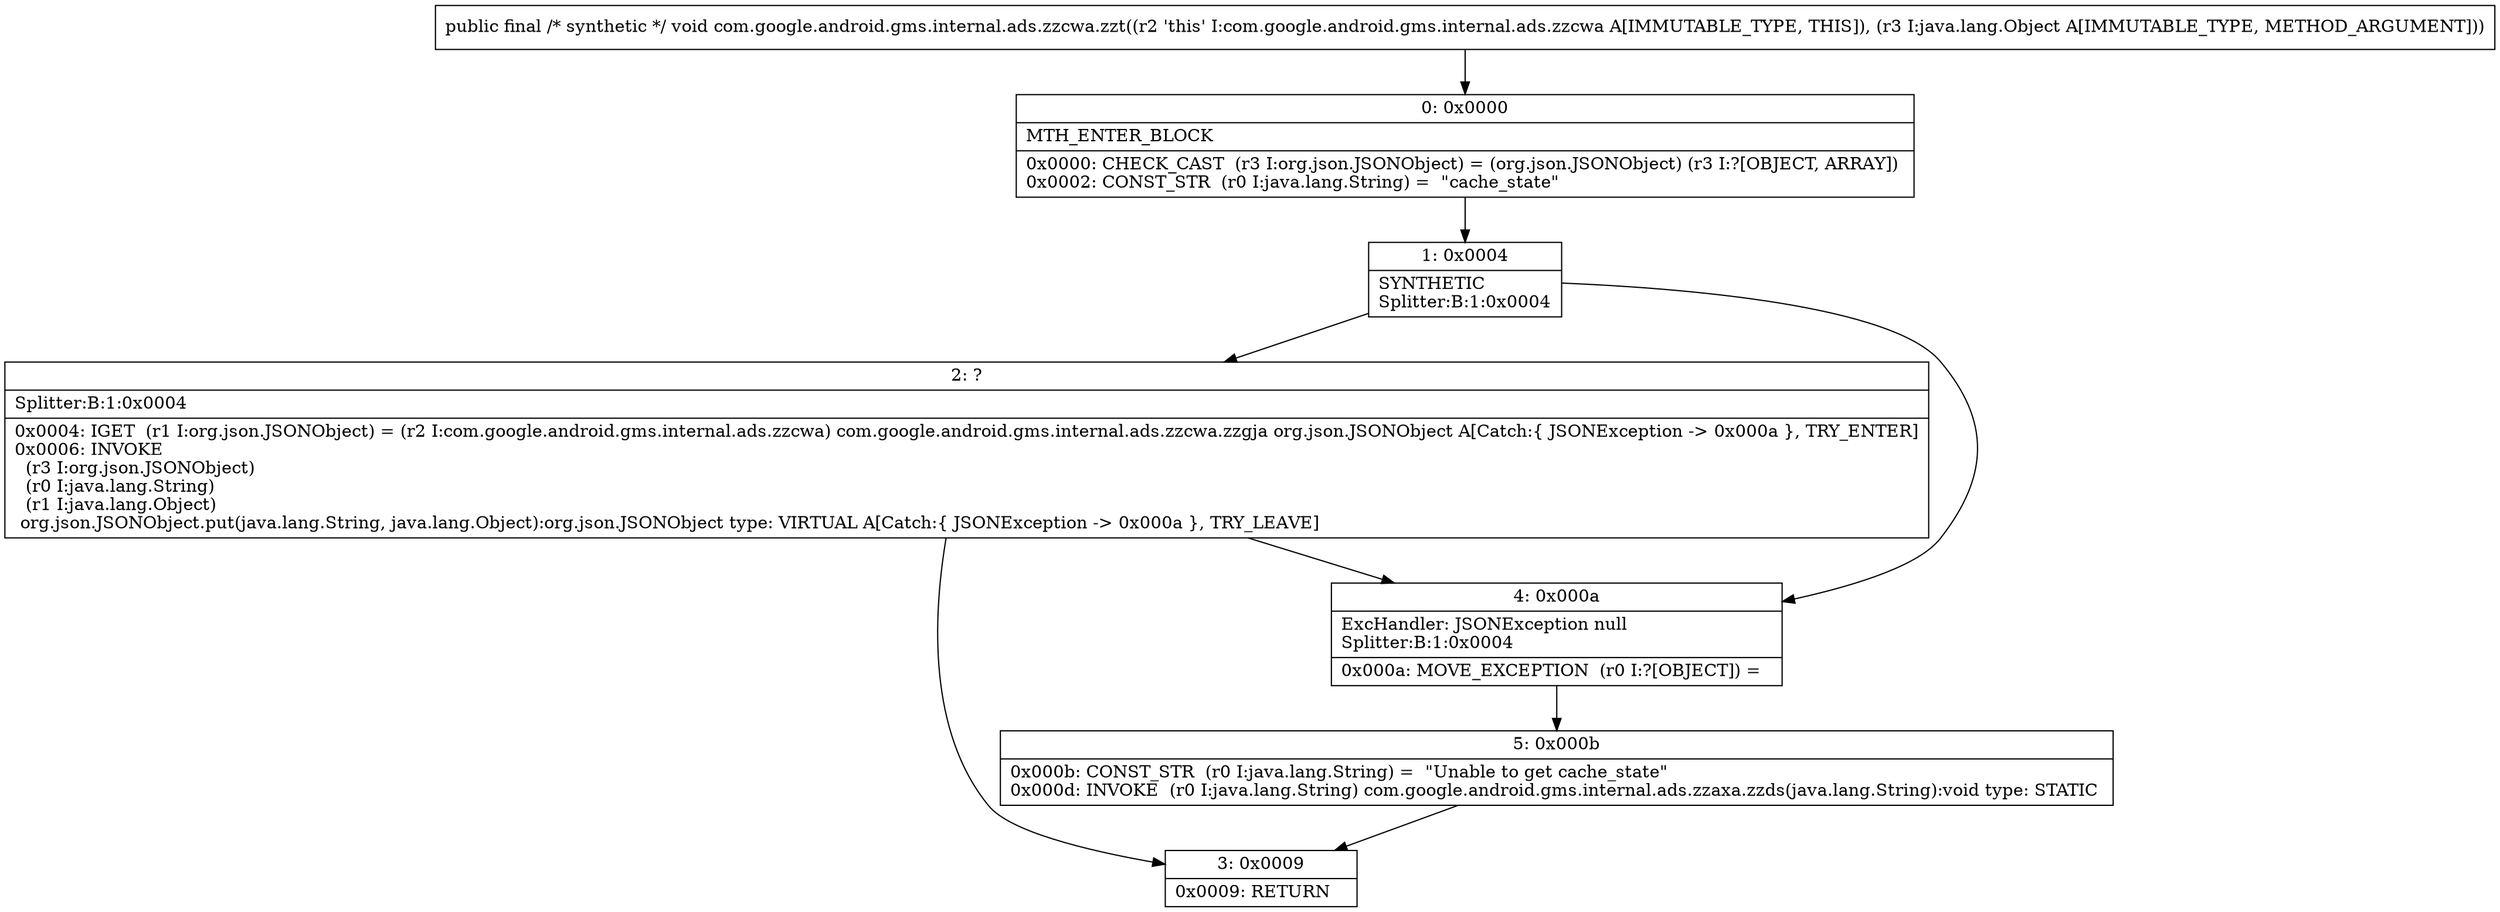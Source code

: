 digraph "CFG forcom.google.android.gms.internal.ads.zzcwa.zzt(Ljava\/lang\/Object;)V" {
Node_0 [shape=record,label="{0\:\ 0x0000|MTH_ENTER_BLOCK\l|0x0000: CHECK_CAST  (r3 I:org.json.JSONObject) = (org.json.JSONObject) (r3 I:?[OBJECT, ARRAY]) \l0x0002: CONST_STR  (r0 I:java.lang.String) =  \"cache_state\" \l}"];
Node_1 [shape=record,label="{1\:\ 0x0004|SYNTHETIC\lSplitter:B:1:0x0004\l}"];
Node_2 [shape=record,label="{2\:\ ?|Splitter:B:1:0x0004\l|0x0004: IGET  (r1 I:org.json.JSONObject) = (r2 I:com.google.android.gms.internal.ads.zzcwa) com.google.android.gms.internal.ads.zzcwa.zzgja org.json.JSONObject A[Catch:\{ JSONException \-\> 0x000a \}, TRY_ENTER]\l0x0006: INVOKE  \l  (r3 I:org.json.JSONObject)\l  (r0 I:java.lang.String)\l  (r1 I:java.lang.Object)\l org.json.JSONObject.put(java.lang.String, java.lang.Object):org.json.JSONObject type: VIRTUAL A[Catch:\{ JSONException \-\> 0x000a \}, TRY_LEAVE]\l}"];
Node_3 [shape=record,label="{3\:\ 0x0009|0x0009: RETURN   \l}"];
Node_4 [shape=record,label="{4\:\ 0x000a|ExcHandler: JSONException null\lSplitter:B:1:0x0004\l|0x000a: MOVE_EXCEPTION  (r0 I:?[OBJECT]) =  \l}"];
Node_5 [shape=record,label="{5\:\ 0x000b|0x000b: CONST_STR  (r0 I:java.lang.String) =  \"Unable to get cache_state\" \l0x000d: INVOKE  (r0 I:java.lang.String) com.google.android.gms.internal.ads.zzaxa.zzds(java.lang.String):void type: STATIC \l}"];
MethodNode[shape=record,label="{public final \/* synthetic *\/ void com.google.android.gms.internal.ads.zzcwa.zzt((r2 'this' I:com.google.android.gms.internal.ads.zzcwa A[IMMUTABLE_TYPE, THIS]), (r3 I:java.lang.Object A[IMMUTABLE_TYPE, METHOD_ARGUMENT])) }"];
MethodNode -> Node_0;
Node_0 -> Node_1;
Node_1 -> Node_2;
Node_1 -> Node_4;
Node_2 -> Node_3;
Node_2 -> Node_4;
Node_4 -> Node_5;
Node_5 -> Node_3;
}

